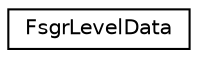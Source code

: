 digraph G
{
  edge [fontname="Helvetica",fontsize="10",labelfontname="Helvetica",labelfontsize="10"];
  node [fontname="Helvetica",fontsize="10",shape=record];
  rankdir=LR;
  Node1 [label="FsgrLevelData",height=0.2,width=0.4,color="black", fillcolor="white", style="filled",URL="$d9/d23/classFsgrLevelData.html",tooltip="information needed for each level in the simulation"];
}
